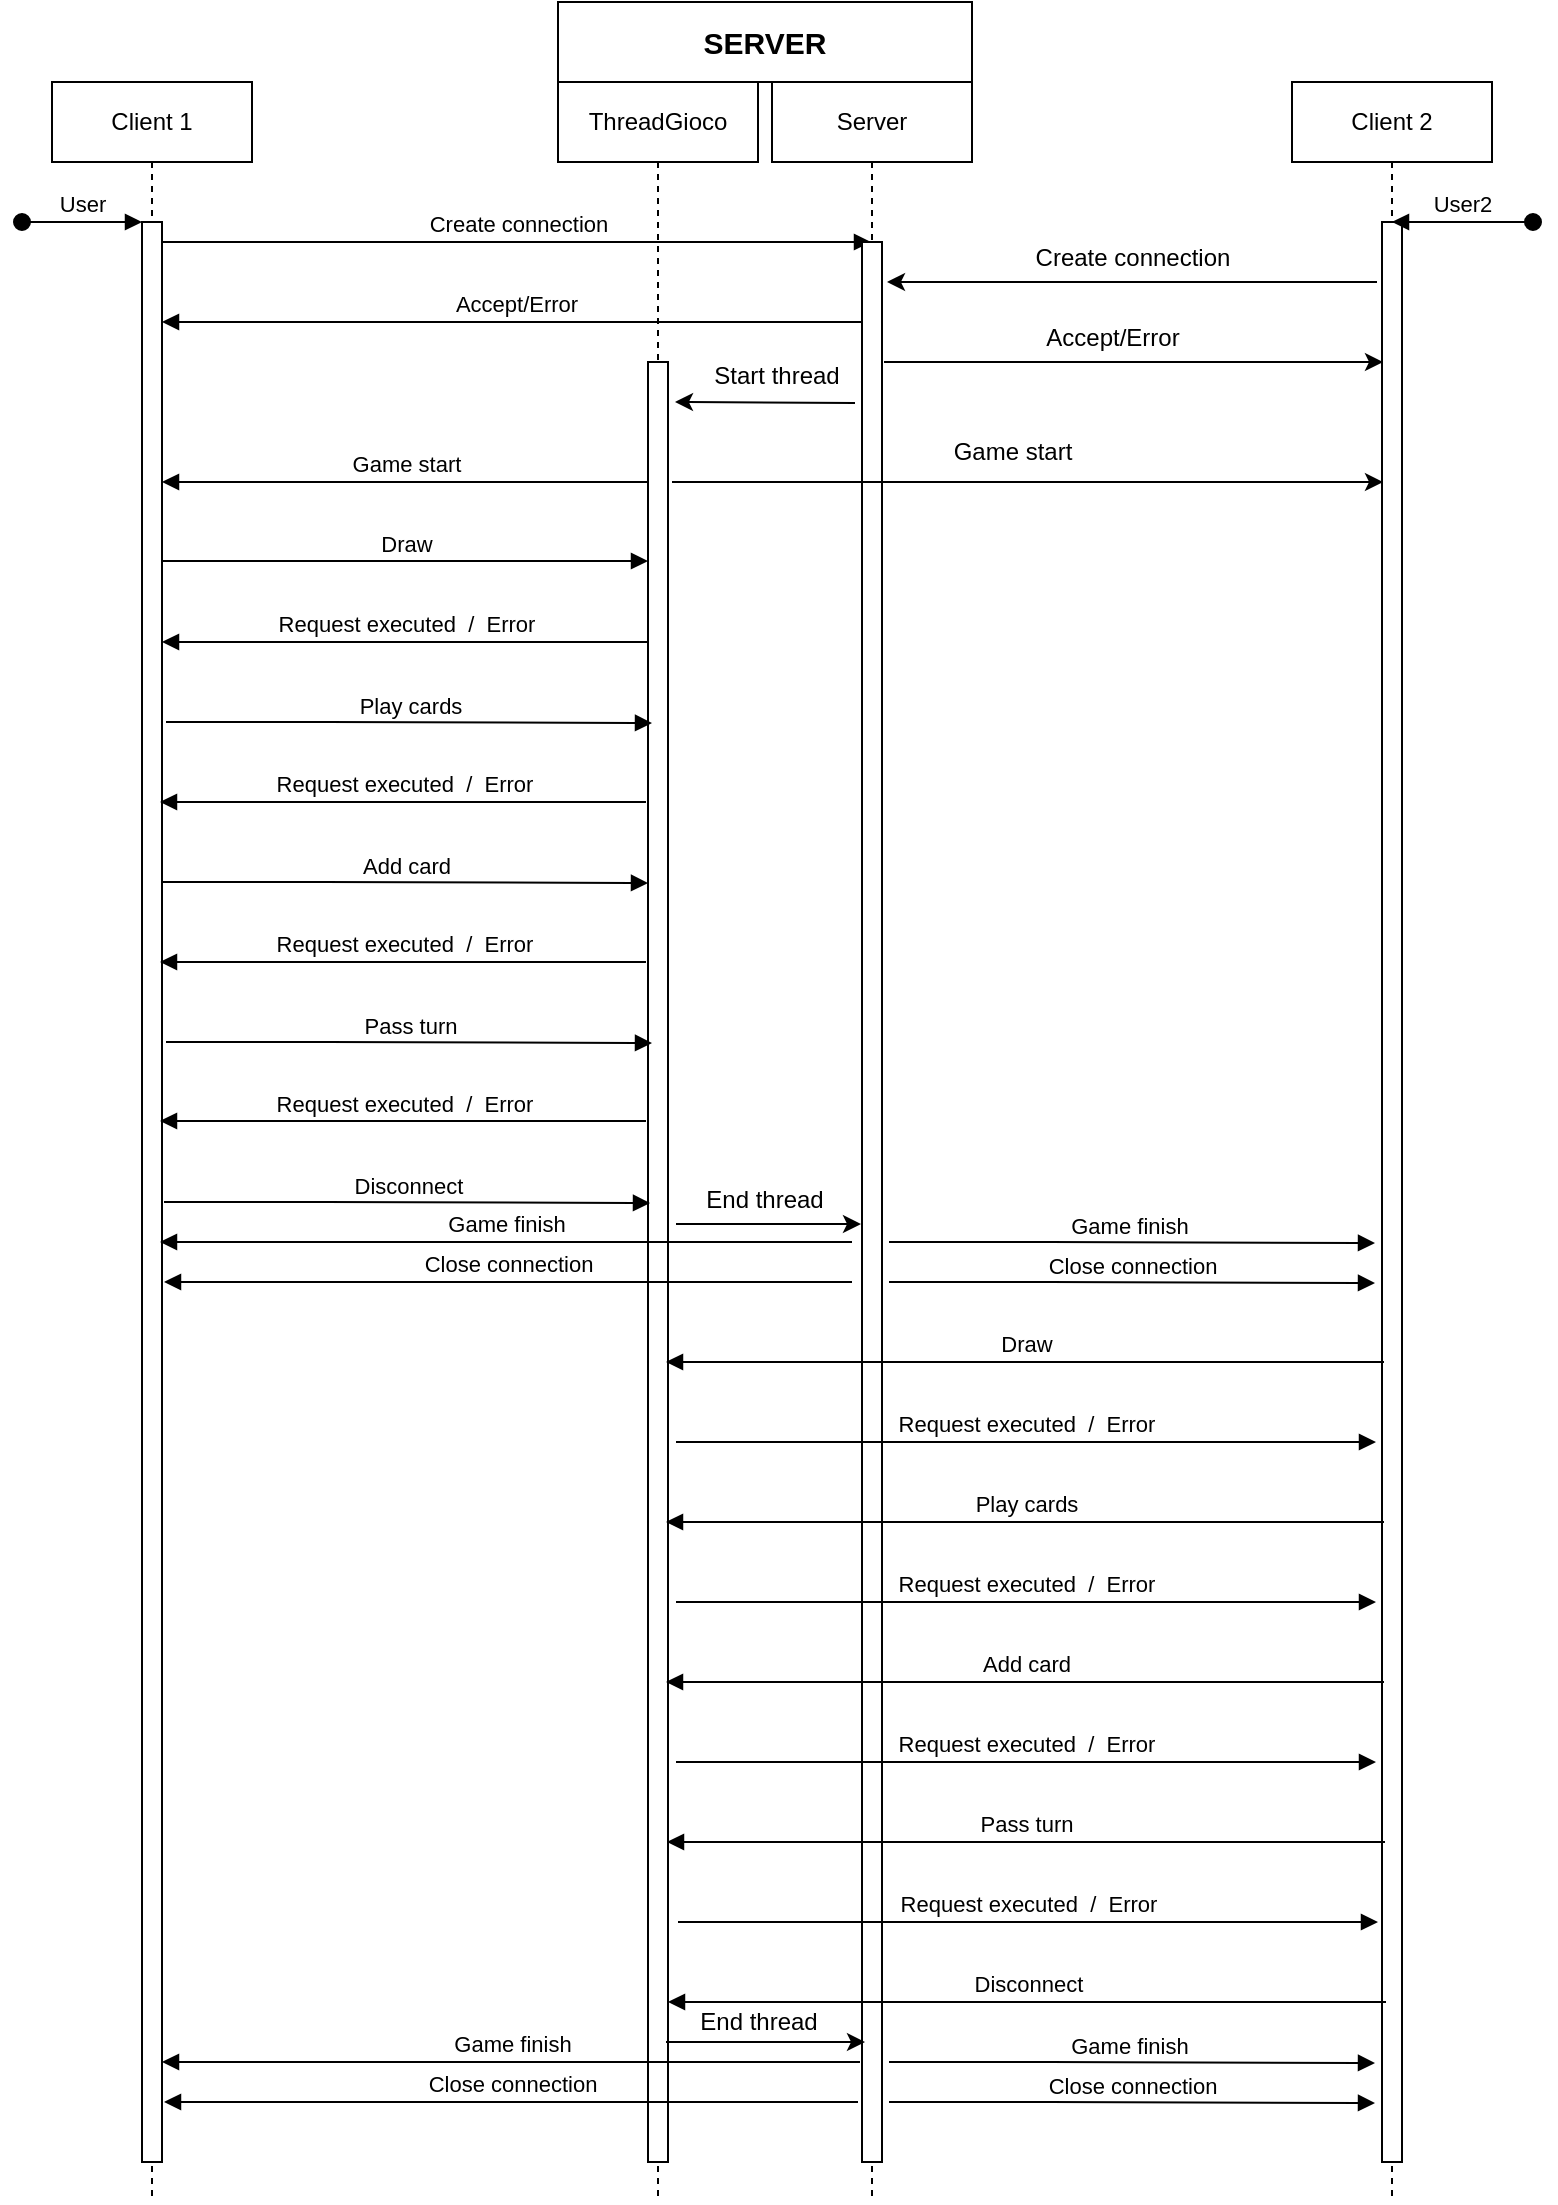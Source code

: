 <mxfile version="22.0.0" type="google">
  <diagram name="Page-1" id="2YBvvXClWsGukQMizWep">
    <mxGraphModel grid="1" page="1" gridSize="10" guides="1" tooltips="1" connect="1" arrows="1" fold="1" pageScale="1" pageWidth="850" pageHeight="1100" math="0" shadow="0">
      <root>
        <mxCell id="0" />
        <mxCell id="1" parent="0" />
        <mxCell id="aM9ryv3xv72pqoxQDRHE-1" value="Client 1" style="shape=umlLifeline;perimeter=lifelinePerimeter;whiteSpace=wrap;html=1;container=0;dropTarget=0;collapsible=0;recursiveResize=0;outlineConnect=0;portConstraint=eastwest;newEdgeStyle={&quot;edgeStyle&quot;:&quot;elbowEdgeStyle&quot;,&quot;elbow&quot;:&quot;vertical&quot;,&quot;curved&quot;:0,&quot;rounded&quot;:0};" vertex="1" parent="1">
          <mxGeometry x="40" y="40" width="100" height="1060" as="geometry" />
        </mxCell>
        <mxCell id="aM9ryv3xv72pqoxQDRHE-2" value="" style="html=1;points=[];perimeter=orthogonalPerimeter;outlineConnect=0;targetShapes=umlLifeline;portConstraint=eastwest;newEdgeStyle={&quot;edgeStyle&quot;:&quot;elbowEdgeStyle&quot;,&quot;elbow&quot;:&quot;vertical&quot;,&quot;curved&quot;:0,&quot;rounded&quot;:0};" vertex="1" parent="aM9ryv3xv72pqoxQDRHE-1">
          <mxGeometry x="45" y="70" width="10" height="970" as="geometry" />
        </mxCell>
        <mxCell id="aM9ryv3xv72pqoxQDRHE-3" value="User" style="html=1;verticalAlign=bottom;startArrow=oval;endArrow=block;startSize=8;edgeStyle=elbowEdgeStyle;elbow=vertical;curved=0;rounded=0;" edge="1" parent="aM9ryv3xv72pqoxQDRHE-1" target="aM9ryv3xv72pqoxQDRHE-2">
          <mxGeometry relative="1" as="geometry">
            <mxPoint x="-15" y="70" as="sourcePoint" />
          </mxGeometry>
        </mxCell>
        <mxCell id="aM9ryv3xv72pqoxQDRHE-5" value="ThreadGioco" style="shape=umlLifeline;perimeter=lifelinePerimeter;whiteSpace=wrap;html=1;container=0;dropTarget=0;collapsible=0;recursiveResize=0;outlineConnect=0;portConstraint=eastwest;newEdgeStyle={&quot;edgeStyle&quot;:&quot;elbowEdgeStyle&quot;,&quot;elbow&quot;:&quot;vertical&quot;,&quot;curved&quot;:0,&quot;rounded&quot;:0};" vertex="1" parent="1">
          <mxGeometry x="293" y="40" width="100" height="1060" as="geometry" />
        </mxCell>
        <mxCell id="aM9ryv3xv72pqoxQDRHE-6" value="" style="html=1;points=[];perimeter=orthogonalPerimeter;outlineConnect=0;targetShapes=umlLifeline;portConstraint=eastwest;newEdgeStyle={&quot;edgeStyle&quot;:&quot;elbowEdgeStyle&quot;,&quot;elbow&quot;:&quot;vertical&quot;,&quot;curved&quot;:0,&quot;rounded&quot;:0};" vertex="1" parent="aM9ryv3xv72pqoxQDRHE-5">
          <mxGeometry x="45" y="140" width="10" height="900" as="geometry" />
        </mxCell>
        <mxCell id="aM9ryv3xv72pqoxQDRHE-7" value="Create connection" style="html=1;verticalAlign=bottom;endArrow=block;edgeStyle=elbowEdgeStyle;elbow=vertical;curved=0;rounded=0;" edge="1" parent="1" source="aM9ryv3xv72pqoxQDRHE-2" target="AS-EcxfXXqusSmhKvg41-5">
          <mxGeometry relative="1" as="geometry">
            <mxPoint x="195" y="130" as="sourcePoint" />
            <Array as="points">
              <mxPoint x="180" y="120" />
            </Array>
          </mxGeometry>
        </mxCell>
        <mxCell id="aM9ryv3xv72pqoxQDRHE-9" value="Accept/Error" style="html=1;verticalAlign=bottom;endArrow=block;edgeStyle=elbowEdgeStyle;elbow=vertical;curved=0;rounded=0;" edge="1" parent="1" source="AS-EcxfXXqusSmhKvg41-5" target="aM9ryv3xv72pqoxQDRHE-2">
          <mxGeometry relative="1" as="geometry">
            <mxPoint x="175" y="160" as="sourcePoint" />
            <Array as="points">
              <mxPoint x="190" y="160" />
            </Array>
            <mxPoint x="100" y="160" as="targetPoint" />
          </mxGeometry>
        </mxCell>
        <mxCell id="AS-EcxfXXqusSmhKvg41-1" value="Draw" style="html=1;verticalAlign=bottom;endArrow=block;edgeStyle=elbowEdgeStyle;elbow=horizontal;curved=0;rounded=0;" edge="1" parent="1" target="aM9ryv3xv72pqoxQDRHE-6">
          <mxGeometry relative="1" as="geometry">
            <mxPoint x="95" y="279.5" as="sourcePoint" />
            <Array as="points">
              <mxPoint x="175" y="279.5" />
            </Array>
            <mxPoint x="330" y="280" as="targetPoint" />
          </mxGeometry>
        </mxCell>
        <mxCell id="AS-EcxfXXqusSmhKvg41-2" value="Game start" style="html=1;verticalAlign=bottom;endArrow=block;edgeStyle=elbowEdgeStyle;elbow=vertical;curved=0;rounded=0;" edge="1" parent="1">
          <mxGeometry relative="1" as="geometry">
            <mxPoint x="338" y="240" as="sourcePoint" />
            <Array as="points">
              <mxPoint x="220" y="240" />
              <mxPoint x="195" y="240" />
            </Array>
            <mxPoint x="95" y="240" as="targetPoint" />
          </mxGeometry>
        </mxCell>
        <mxCell id="AS-EcxfXXqusSmhKvg41-5" value="Server" style="shape=umlLifeline;perimeter=lifelinePerimeter;whiteSpace=wrap;html=1;container=0;dropTarget=0;collapsible=0;recursiveResize=0;outlineConnect=0;portConstraint=eastwest;newEdgeStyle={&quot;edgeStyle&quot;:&quot;elbowEdgeStyle&quot;,&quot;elbow&quot;:&quot;vertical&quot;,&quot;curved&quot;:0,&quot;rounded&quot;:0};" vertex="1" parent="1">
          <mxGeometry x="400" y="40" width="100" height="1060" as="geometry" />
        </mxCell>
        <mxCell id="AS-EcxfXXqusSmhKvg41-6" value="" style="html=1;points=[];perimeter=orthogonalPerimeter;outlineConnect=0;targetShapes=umlLifeline;portConstraint=eastwest;newEdgeStyle={&quot;edgeStyle&quot;:&quot;elbowEdgeStyle&quot;,&quot;elbow&quot;:&quot;vertical&quot;,&quot;curved&quot;:0,&quot;rounded&quot;:0};" vertex="1" parent="AS-EcxfXXqusSmhKvg41-5">
          <mxGeometry x="45" y="80" width="10" height="960" as="geometry" />
        </mxCell>
        <mxCell id="AS-EcxfXXqusSmhKvg41-8" value="Request executed&amp;nbsp; /&amp;nbsp; Error" style="html=1;verticalAlign=bottom;endArrow=block;edgeStyle=elbowEdgeStyle;elbow=vertical;curved=0;rounded=0;" edge="1" parent="1">
          <mxGeometry relative="1" as="geometry">
            <mxPoint x="338" y="320" as="sourcePoint" />
            <Array as="points">
              <mxPoint x="190" y="320" />
            </Array>
            <mxPoint x="95" y="320" as="targetPoint" />
          </mxGeometry>
        </mxCell>
        <mxCell id="AS-EcxfXXqusSmhKvg41-9" value="&lt;b&gt;&lt;font style=&quot;font-size: 15px;&quot;&gt;SERVER&lt;/font&gt;&lt;/b&gt;" style="rounded=0;whiteSpace=wrap;html=1;" vertex="1" parent="1">
          <mxGeometry x="293" width="207" height="40" as="geometry" />
        </mxCell>
        <mxCell id="AS-EcxfXXqusSmhKvg41-10" value="Client 2" style="shape=umlLifeline;perimeter=lifelinePerimeter;whiteSpace=wrap;html=1;container=0;dropTarget=0;collapsible=0;recursiveResize=0;outlineConnect=0;portConstraint=eastwest;newEdgeStyle={&quot;edgeStyle&quot;:&quot;elbowEdgeStyle&quot;,&quot;elbow&quot;:&quot;vertical&quot;,&quot;curved&quot;:0,&quot;rounded&quot;:0};" vertex="1" parent="1">
          <mxGeometry x="660" y="40" width="100" height="1060" as="geometry" />
        </mxCell>
        <mxCell id="AS-EcxfXXqusSmhKvg41-11" value="" style="html=1;points=[];perimeter=orthogonalPerimeter;outlineConnect=0;targetShapes=umlLifeline;portConstraint=eastwest;newEdgeStyle={&quot;edgeStyle&quot;:&quot;elbowEdgeStyle&quot;,&quot;elbow&quot;:&quot;vertical&quot;,&quot;curved&quot;:0,&quot;rounded&quot;:0};" vertex="1" parent="AS-EcxfXXqusSmhKvg41-10">
          <mxGeometry x="45" y="70" width="10" height="970" as="geometry" />
        </mxCell>
        <mxCell id="AS-EcxfXXqusSmhKvg41-12" value="User2" style="html=1;verticalAlign=bottom;startArrow=oval;endArrow=block;startSize=8;edgeStyle=elbowEdgeStyle;elbow=vertical;curved=0;rounded=0;" edge="1" parent="1" target="AS-EcxfXXqusSmhKvg41-10">
          <mxGeometry relative="1" as="geometry">
            <mxPoint x="780.5" y="110" as="sourcePoint" />
            <mxPoint x="730" y="110" as="targetPoint" />
            <Array as="points">
              <mxPoint x="780.5" y="110" />
            </Array>
          </mxGeometry>
        </mxCell>
        <mxCell id="AS-EcxfXXqusSmhKvg41-14" value="" style="endArrow=classic;html=1;rounded=0;" edge="1" parent="1">
          <mxGeometry width="50" height="50" relative="1" as="geometry">
            <mxPoint x="702.5" y="140" as="sourcePoint" />
            <mxPoint x="457.5" y="140" as="targetPoint" />
          </mxGeometry>
        </mxCell>
        <mxCell id="AS-EcxfXXqusSmhKvg41-16" value="Create connection" style="text;html=1;align=center;verticalAlign=middle;resizable=0;points=[];autosize=1;strokeColor=none;fillColor=none;" vertex="1" parent="1">
          <mxGeometry x="520" y="113" width="120" height="30" as="geometry" />
        </mxCell>
        <mxCell id="AS-EcxfXXqusSmhKvg41-17" value="" style="endArrow=classic;html=1;rounded=0;" edge="1" parent="1">
          <mxGeometry width="50" height="50" relative="1" as="geometry">
            <mxPoint x="456" y="180" as="sourcePoint" />
            <mxPoint x="705.5" y="180" as="targetPoint" />
          </mxGeometry>
        </mxCell>
        <mxCell id="AS-EcxfXXqusSmhKvg41-18" value="Accept/Error" style="text;html=1;align=center;verticalAlign=middle;resizable=0;points=[];autosize=1;strokeColor=none;fillColor=none;" vertex="1" parent="1">
          <mxGeometry x="525" y="153" width="90" height="30" as="geometry" />
        </mxCell>
        <mxCell id="AS-EcxfXXqusSmhKvg41-19" value="" style="endArrow=classic;html=1;rounded=0;" edge="1" parent="1">
          <mxGeometry width="50" height="50" relative="1" as="geometry">
            <mxPoint x="441.5" y="200.5" as="sourcePoint" />
            <mxPoint x="351.5" y="200" as="targetPoint" />
          </mxGeometry>
        </mxCell>
        <mxCell id="AS-EcxfXXqusSmhKvg41-20" value="Start thread" style="text;html=1;align=center;verticalAlign=middle;resizable=0;points=[];autosize=1;strokeColor=none;fillColor=none;" vertex="1" parent="1">
          <mxGeometry x="357" y="172" width="90" height="30" as="geometry" />
        </mxCell>
        <mxCell id="AS-EcxfXXqusSmhKvg41-24" value="" style="endArrow=classic;html=1;rounded=0;" edge="1" parent="1">
          <mxGeometry width="50" height="50" relative="1" as="geometry">
            <mxPoint x="350" y="240" as="sourcePoint" />
            <mxPoint x="705.5" y="240" as="targetPoint" />
          </mxGeometry>
        </mxCell>
        <mxCell id="AS-EcxfXXqusSmhKvg41-25" value="Game start" style="text;html=1;align=center;verticalAlign=middle;resizable=0;points=[];autosize=1;strokeColor=none;fillColor=none;" vertex="1" parent="1">
          <mxGeometry x="480" y="210" width="80" height="30" as="geometry" />
        </mxCell>
        <mxCell id="AS-EcxfXXqusSmhKvg41-26" value="Request executed&amp;nbsp; /&amp;nbsp; Error" style="html=1;verticalAlign=bottom;endArrow=block;edgeStyle=elbowEdgeStyle;elbow=horizontal;curved=0;rounded=0;" edge="1" parent="1">
          <mxGeometry relative="1" as="geometry">
            <mxPoint x="352" y="720" as="sourcePoint" />
            <Array as="points">
              <mxPoint x="432" y="720" />
            </Array>
            <mxPoint x="702" y="720" as="targetPoint" />
          </mxGeometry>
        </mxCell>
        <mxCell id="AS-EcxfXXqusSmhKvg41-27" value="Draw" style="html=1;verticalAlign=bottom;endArrow=block;edgeStyle=elbowEdgeStyle;elbow=vertical;curved=0;rounded=0;" edge="1" parent="1">
          <mxGeometry relative="1" as="geometry">
            <mxPoint x="706" y="680" as="sourcePoint" />
            <Array as="points">
              <mxPoint x="558" y="680" />
            </Array>
            <mxPoint x="347" y="680" as="targetPoint" />
          </mxGeometry>
        </mxCell>
        <mxCell id="AS-EcxfXXqusSmhKvg41-29" value="Play cards" style="html=1;verticalAlign=bottom;endArrow=block;edgeStyle=elbowEdgeStyle;elbow=horizontal;curved=0;rounded=0;" edge="1" parent="1">
          <mxGeometry relative="1" as="geometry">
            <mxPoint x="97" y="360" as="sourcePoint" />
            <Array as="points">
              <mxPoint x="177" y="360" />
            </Array>
            <mxPoint x="340" y="360.5" as="targetPoint" />
          </mxGeometry>
        </mxCell>
        <mxCell id="AS-EcxfXXqusSmhKvg41-30" value="Request executed&amp;nbsp; /&amp;nbsp; Error" style="html=1;verticalAlign=bottom;endArrow=block;edgeStyle=elbowEdgeStyle;elbow=vertical;curved=0;rounded=0;" edge="1" parent="1">
          <mxGeometry relative="1" as="geometry">
            <mxPoint x="337" y="400" as="sourcePoint" />
            <Array as="points">
              <mxPoint x="189" y="400" />
            </Array>
            <mxPoint x="94" y="400" as="targetPoint" />
          </mxGeometry>
        </mxCell>
        <mxCell id="AS-EcxfXXqusSmhKvg41-31" value="Add card" style="html=1;verticalAlign=bottom;endArrow=block;edgeStyle=elbowEdgeStyle;elbow=horizontal;curved=0;rounded=0;" edge="1" parent="1">
          <mxGeometry relative="1" as="geometry">
            <mxPoint x="95" y="440" as="sourcePoint" />
            <Array as="points">
              <mxPoint x="175" y="440" />
            </Array>
            <mxPoint x="338" y="440.5" as="targetPoint" />
          </mxGeometry>
        </mxCell>
        <mxCell id="AS-EcxfXXqusSmhKvg41-32" value="Request executed&amp;nbsp; /&amp;nbsp; Error" style="html=1;verticalAlign=bottom;endArrow=block;edgeStyle=elbowEdgeStyle;elbow=vertical;curved=0;rounded=0;" edge="1" parent="1">
          <mxGeometry relative="1" as="geometry">
            <mxPoint x="337" y="480" as="sourcePoint" />
            <Array as="points">
              <mxPoint x="189" y="480" />
            </Array>
            <mxPoint x="94" y="480" as="targetPoint" />
          </mxGeometry>
        </mxCell>
        <mxCell id="AS-EcxfXXqusSmhKvg41-33" value="Pass turn" style="html=1;verticalAlign=bottom;endArrow=block;edgeStyle=elbowEdgeStyle;elbow=horizontal;curved=0;rounded=0;" edge="1" parent="1">
          <mxGeometry relative="1" as="geometry">
            <mxPoint x="97" y="520" as="sourcePoint" />
            <Array as="points">
              <mxPoint x="177" y="520" />
            </Array>
            <mxPoint x="340" y="520.5" as="targetPoint" />
          </mxGeometry>
        </mxCell>
        <mxCell id="AS-EcxfXXqusSmhKvg41-34" value="Request executed&amp;nbsp; /&amp;nbsp; Error" style="html=1;verticalAlign=bottom;endArrow=block;edgeStyle=elbowEdgeStyle;elbow=vertical;curved=0;rounded=0;" edge="1" parent="1">
          <mxGeometry relative="1" as="geometry">
            <mxPoint x="337" y="559.5" as="sourcePoint" />
            <Array as="points">
              <mxPoint x="189" y="559.5" />
            </Array>
            <mxPoint x="94" y="559.5" as="targetPoint" />
          </mxGeometry>
        </mxCell>
        <mxCell id="AS-EcxfXXqusSmhKvg41-35" value="Play cards" style="html=1;verticalAlign=bottom;endArrow=block;edgeStyle=elbowEdgeStyle;elbow=vertical;curved=0;rounded=0;" edge="1" parent="1">
          <mxGeometry relative="1" as="geometry">
            <mxPoint x="706" y="760" as="sourcePoint" />
            <Array as="points">
              <mxPoint x="558" y="760" />
            </Array>
            <mxPoint x="347" y="760" as="targetPoint" />
          </mxGeometry>
        </mxCell>
        <mxCell id="AS-EcxfXXqusSmhKvg41-36" value="Request executed&amp;nbsp; /&amp;nbsp; Error" style="html=1;verticalAlign=bottom;endArrow=block;edgeStyle=elbowEdgeStyle;elbow=horizontal;curved=0;rounded=0;" edge="1" parent="1">
          <mxGeometry relative="1" as="geometry">
            <mxPoint x="352" y="800" as="sourcePoint" />
            <Array as="points">
              <mxPoint x="432" y="800" />
            </Array>
            <mxPoint x="702" y="800" as="targetPoint" />
          </mxGeometry>
        </mxCell>
        <mxCell id="AS-EcxfXXqusSmhKvg41-37" value="Disconnect" style="html=1;verticalAlign=bottom;endArrow=block;edgeStyle=elbowEdgeStyle;elbow=horizontal;curved=0;rounded=0;" edge="1" parent="1">
          <mxGeometry relative="1" as="geometry">
            <mxPoint x="96" y="600" as="sourcePoint" />
            <Array as="points">
              <mxPoint x="176" y="600" />
            </Array>
            <mxPoint x="339" y="600.5" as="targetPoint" />
          </mxGeometry>
        </mxCell>
        <mxCell id="AS-EcxfXXqusSmhKvg41-38" value="" style="endArrow=classic;html=1;rounded=0;" edge="1" parent="1">
          <mxGeometry width="50" height="50" relative="1" as="geometry">
            <mxPoint x="352" y="611" as="sourcePoint" />
            <mxPoint x="444.5" y="611" as="targetPoint" />
          </mxGeometry>
        </mxCell>
        <mxCell id="AS-EcxfXXqusSmhKvg41-40" value="End thread" style="text;html=1;align=center;verticalAlign=middle;resizable=0;points=[];autosize=1;strokeColor=none;fillColor=none;" vertex="1" parent="1">
          <mxGeometry x="356" y="584" width="80" height="30" as="geometry" />
        </mxCell>
        <mxCell id="AS-EcxfXXqusSmhKvg41-41" value="Game finish&amp;nbsp;" style="html=1;verticalAlign=bottom;endArrow=block;edgeStyle=elbowEdgeStyle;elbow=horizontal;curved=0;rounded=0;" edge="1" parent="1">
          <mxGeometry relative="1" as="geometry">
            <mxPoint x="458.5" y="620" as="sourcePoint" />
            <Array as="points">
              <mxPoint x="538.5" y="620" />
            </Array>
            <mxPoint x="701.5" y="620.5" as="targetPoint" />
          </mxGeometry>
        </mxCell>
        <mxCell id="AS-EcxfXXqusSmhKvg41-42" value="Close connection" style="html=1;verticalAlign=bottom;endArrow=block;edgeStyle=elbowEdgeStyle;elbow=horizontal;curved=0;rounded=0;" edge="1" parent="1">
          <mxGeometry relative="1" as="geometry">
            <mxPoint x="458.5" y="640" as="sourcePoint" />
            <Array as="points">
              <mxPoint x="538.5" y="640" />
            </Array>
            <mxPoint x="701.5" y="640.5" as="targetPoint" />
          </mxGeometry>
        </mxCell>
        <mxCell id="AS-EcxfXXqusSmhKvg41-43" value="Game finish" style="html=1;verticalAlign=bottom;endArrow=block;edgeStyle=elbowEdgeStyle;elbow=vertical;curved=0;rounded=0;" edge="1" parent="1">
          <mxGeometry relative="1" as="geometry">
            <mxPoint x="440" y="620" as="sourcePoint" />
            <Array as="points">
              <mxPoint x="189" y="620" />
            </Array>
            <mxPoint x="94" y="620" as="targetPoint" />
          </mxGeometry>
        </mxCell>
        <mxCell id="AS-EcxfXXqusSmhKvg41-44" value="Close connection" style="html=1;verticalAlign=bottom;endArrow=block;edgeStyle=elbowEdgeStyle;elbow=vertical;curved=0;rounded=0;" edge="1" parent="1">
          <mxGeometry relative="1" as="geometry">
            <mxPoint x="440" y="640" as="sourcePoint" />
            <Array as="points">
              <mxPoint x="191" y="640" />
            </Array>
            <mxPoint x="96" y="640" as="targetPoint" />
          </mxGeometry>
        </mxCell>
        <mxCell id="AS-EcxfXXqusSmhKvg41-45" value="Add card" style="html=1;verticalAlign=bottom;endArrow=block;edgeStyle=elbowEdgeStyle;elbow=vertical;curved=0;rounded=0;" edge="1" parent="1">
          <mxGeometry relative="1" as="geometry">
            <mxPoint x="706" y="840" as="sourcePoint" />
            <Array as="points">
              <mxPoint x="558" y="840" />
            </Array>
            <mxPoint x="347" y="840" as="targetPoint" />
          </mxGeometry>
        </mxCell>
        <mxCell id="AS-EcxfXXqusSmhKvg41-46" value="Request executed&amp;nbsp; /&amp;nbsp; Error" style="html=1;verticalAlign=bottom;endArrow=block;edgeStyle=elbowEdgeStyle;elbow=horizontal;curved=0;rounded=0;" edge="1" parent="1">
          <mxGeometry relative="1" as="geometry">
            <mxPoint x="352" y="880" as="sourcePoint" />
            <Array as="points">
              <mxPoint x="432" y="880" />
            </Array>
            <mxPoint x="702" y="880" as="targetPoint" />
          </mxGeometry>
        </mxCell>
        <mxCell id="AS-EcxfXXqusSmhKvg41-47" value="Request executed&amp;nbsp; /&amp;nbsp; Error" style="html=1;verticalAlign=bottom;endArrow=block;edgeStyle=elbowEdgeStyle;elbow=horizontal;curved=0;rounded=0;" edge="1" parent="1">
          <mxGeometry relative="1" as="geometry">
            <mxPoint x="353" y="960" as="sourcePoint" />
            <Array as="points">
              <mxPoint x="433" y="960" />
            </Array>
            <mxPoint x="703" y="960" as="targetPoint" />
          </mxGeometry>
        </mxCell>
        <mxCell id="AS-EcxfXXqusSmhKvg41-48" value="Pass turn" style="html=1;verticalAlign=bottom;endArrow=block;edgeStyle=elbowEdgeStyle;elbow=vertical;curved=0;rounded=0;" edge="1" parent="1">
          <mxGeometry relative="1" as="geometry">
            <mxPoint x="706.5" y="920" as="sourcePoint" />
            <Array as="points">
              <mxPoint x="558.5" y="920" />
            </Array>
            <mxPoint x="347.5" y="920" as="targetPoint" />
          </mxGeometry>
        </mxCell>
        <mxCell id="AS-EcxfXXqusSmhKvg41-50" value="Disconnect" style="html=1;verticalAlign=bottom;endArrow=block;edgeStyle=elbowEdgeStyle;elbow=vertical;curved=0;rounded=0;" edge="1" parent="1">
          <mxGeometry relative="1" as="geometry">
            <mxPoint x="707" y="1000" as="sourcePoint" />
            <Array as="points">
              <mxPoint x="559" y="1000" />
            </Array>
            <mxPoint x="348" y="1000" as="targetPoint" />
          </mxGeometry>
        </mxCell>
        <mxCell id="AS-EcxfXXqusSmhKvg41-51" value="" style="endArrow=classic;html=1;rounded=0;" edge="1" parent="1">
          <mxGeometry width="50" height="50" relative="1" as="geometry">
            <mxPoint x="347" y="1020" as="sourcePoint" />
            <mxPoint x="446.5" y="1020" as="targetPoint" />
          </mxGeometry>
        </mxCell>
        <mxCell id="AS-EcxfXXqusSmhKvg41-52" value="End thread" style="text;html=1;align=center;verticalAlign=middle;resizable=0;points=[];autosize=1;strokeColor=none;fillColor=none;" vertex="1" parent="1">
          <mxGeometry x="353" y="995" width="80" height="30" as="geometry" />
        </mxCell>
        <mxCell id="AS-EcxfXXqusSmhKvg41-54" value="Game finish&amp;nbsp;" style="html=1;verticalAlign=bottom;endArrow=block;edgeStyle=elbowEdgeStyle;elbow=horizontal;curved=0;rounded=0;" edge="1" parent="1">
          <mxGeometry relative="1" as="geometry">
            <mxPoint x="458.5" y="1030" as="sourcePoint" />
            <Array as="points">
              <mxPoint x="538.5" y="1030" />
            </Array>
            <mxPoint x="701.5" y="1030.5" as="targetPoint" />
          </mxGeometry>
        </mxCell>
        <mxCell id="AS-EcxfXXqusSmhKvg41-55" value="Close connection" style="html=1;verticalAlign=bottom;endArrow=block;edgeStyle=elbowEdgeStyle;elbow=horizontal;curved=0;rounded=0;" edge="1" parent="1">
          <mxGeometry relative="1" as="geometry">
            <mxPoint x="458.5" y="1050" as="sourcePoint" />
            <Array as="points">
              <mxPoint x="538.5" y="1050" />
            </Array>
            <mxPoint x="701.5" y="1050.5" as="targetPoint" />
          </mxGeometry>
        </mxCell>
        <mxCell id="AS-EcxfXXqusSmhKvg41-56" value="Close connection" style="html=1;verticalAlign=bottom;endArrow=block;edgeStyle=elbowEdgeStyle;elbow=vertical;curved=0;rounded=0;" edge="1" parent="1">
          <mxGeometry relative="1" as="geometry">
            <mxPoint x="443" y="1050" as="sourcePoint" />
            <Array as="points">
              <mxPoint x="191" y="1050" />
            </Array>
            <mxPoint x="96" y="1050" as="targetPoint" />
          </mxGeometry>
        </mxCell>
        <mxCell id="AS-EcxfXXqusSmhKvg41-57" value="Game finish" style="html=1;verticalAlign=bottom;endArrow=block;edgeStyle=elbowEdgeStyle;elbow=vertical;curved=0;rounded=0;" edge="1" parent="1">
          <mxGeometry relative="1" as="geometry">
            <mxPoint x="444" y="1030" as="sourcePoint" />
            <Array as="points">
              <mxPoint x="190" y="1030" />
            </Array>
            <mxPoint x="95" y="1030" as="targetPoint" />
          </mxGeometry>
        </mxCell>
      </root>
    </mxGraphModel>
  </diagram>
</mxfile>

